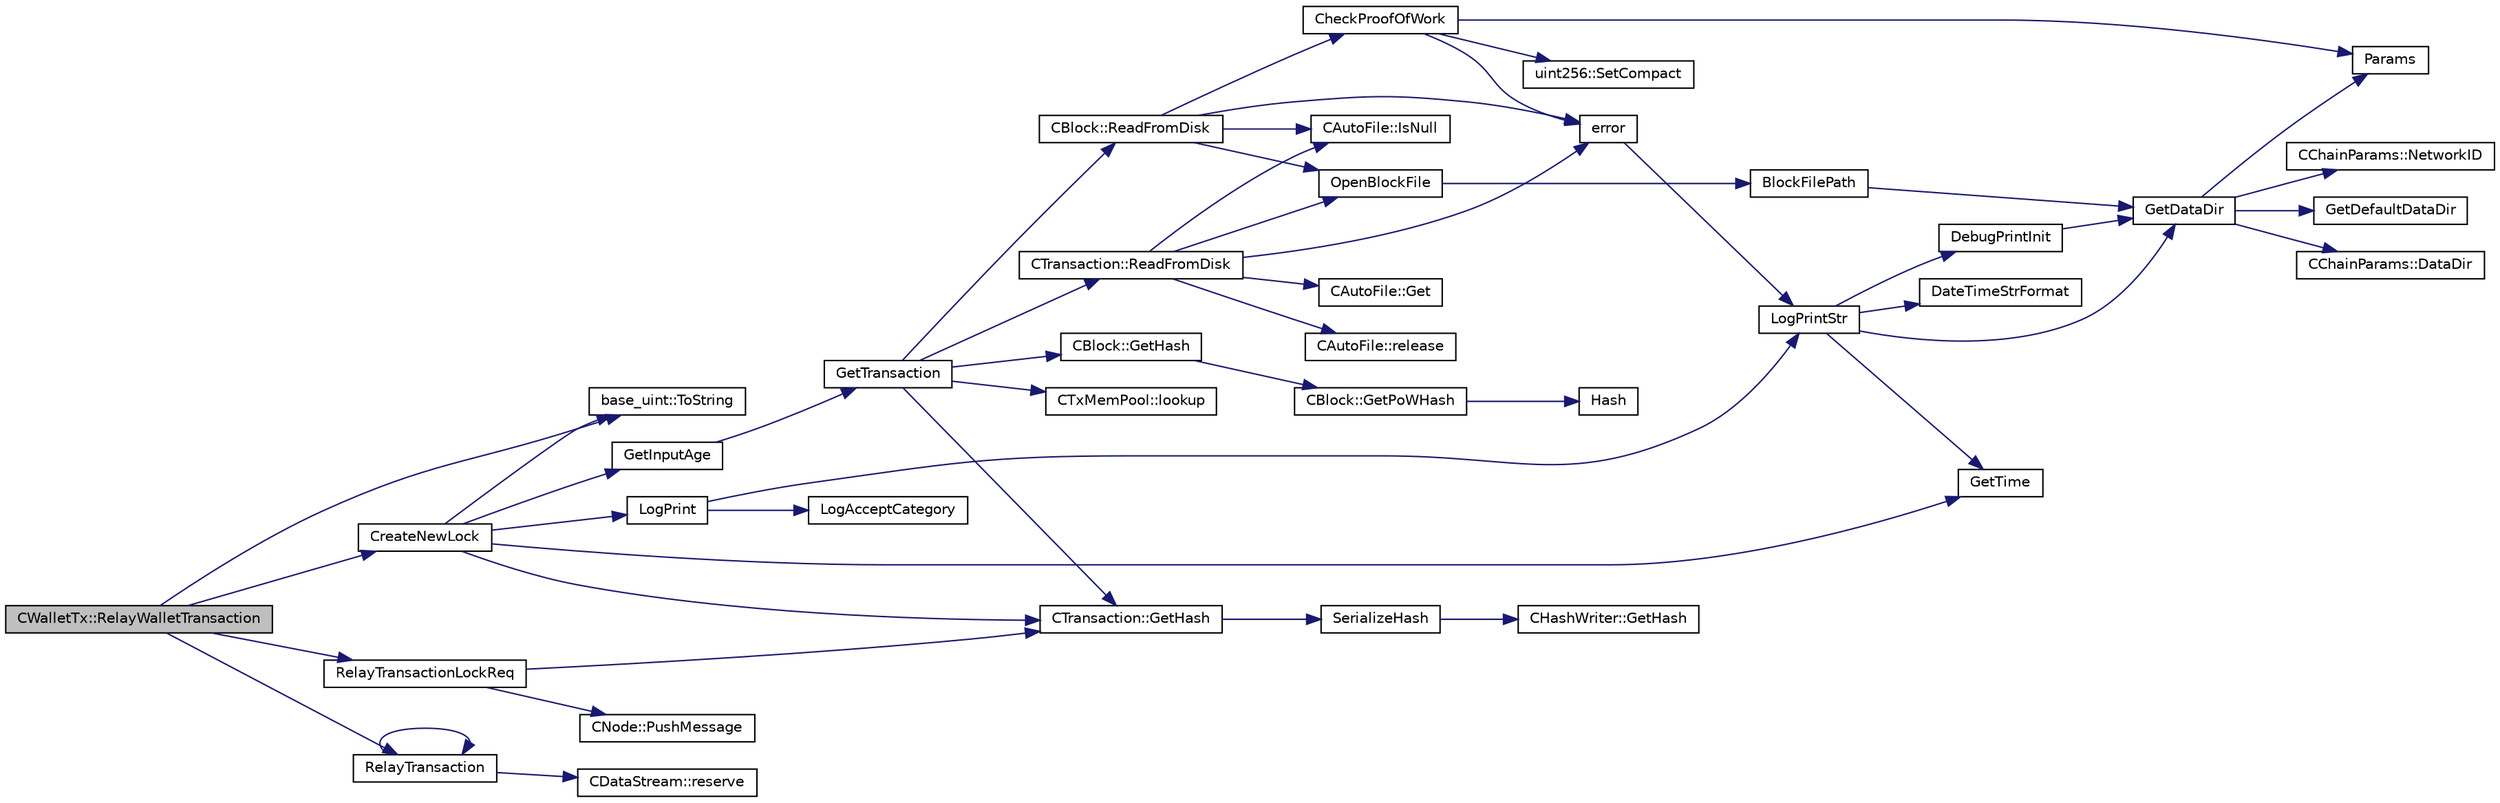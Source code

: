 digraph "CWalletTx::RelayWalletTransaction"
{
  edge [fontname="Helvetica",fontsize="10",labelfontname="Helvetica",labelfontsize="10"];
  node [fontname="Helvetica",fontsize="10",shape=record];
  rankdir="LR";
  Node778 [label="CWalletTx::RelayWalletTransaction",height=0.2,width=0.4,color="black", fillcolor="grey75", style="filled", fontcolor="black"];
  Node778 -> Node779 [color="midnightblue",fontsize="10",style="solid",fontname="Helvetica"];
  Node779 [label="base_uint::ToString",height=0.2,width=0.4,color="black", fillcolor="white", style="filled",URL="$da/df7/classbase__uint.html#acccba4d9d51a0c36261718ca0cbb293b"];
  Node778 -> Node780 [color="midnightblue",fontsize="10",style="solid",fontname="Helvetica"];
  Node780 [label="CreateNewLock",height=0.2,width=0.4,color="black", fillcolor="white", style="filled",URL="$db/d72/instantx_8cpp.html#a3774b6dae3dfa0a6c85e3604e742150c"];
  Node780 -> Node781 [color="midnightblue",fontsize="10",style="solid",fontname="Helvetica"];
  Node781 [label="GetInputAge",height=0.2,width=0.4,color="black", fillcolor="white", style="filled",URL="$df/d0a/main_8cpp.html#ae137d76bbcaf8d65fab905889b504e26"];
  Node781 -> Node782 [color="midnightblue",fontsize="10",style="solid",fontname="Helvetica"];
  Node782 [label="GetTransaction",height=0.2,width=0.4,color="black", fillcolor="white", style="filled",URL="$df/d0a/main_8cpp.html#a7d2a4633e4e0e8e4cb9c881d45a496b5"];
  Node782 -> Node783 [color="midnightblue",fontsize="10",style="solid",fontname="Helvetica"];
  Node783 [label="CTxMemPool::lookup",height=0.2,width=0.4,color="black", fillcolor="white", style="filled",URL="$db/d98/class_c_tx_mem_pool.html#ad6d9966cdeb4b6586f7186e709b4e77e"];
  Node782 -> Node784 [color="midnightblue",fontsize="10",style="solid",fontname="Helvetica"];
  Node784 [label="CTransaction::ReadFromDisk",height=0.2,width=0.4,color="black", fillcolor="white", style="filled",URL="$df/d43/class_c_transaction.html#ad9d526afecbd816c385343f60c5352fd"];
  Node784 -> Node785 [color="midnightblue",fontsize="10",style="solid",fontname="Helvetica"];
  Node785 [label="OpenBlockFile",height=0.2,width=0.4,color="black", fillcolor="white", style="filled",URL="$d4/dbf/main_8h.html#acaa494f20aefb99c5f5f9022a97d0040"];
  Node785 -> Node786 [color="midnightblue",fontsize="10",style="solid",fontname="Helvetica"];
  Node786 [label="BlockFilePath",height=0.2,width=0.4,color="black", fillcolor="white", style="filled",URL="$df/d0a/main_8cpp.html#ac8bea30995cabddbc181f7c3b81340f0"];
  Node786 -> Node787 [color="midnightblue",fontsize="10",style="solid",fontname="Helvetica"];
  Node787 [label="GetDataDir",height=0.2,width=0.4,color="black", fillcolor="white", style="filled",URL="$df/d2d/util_8cpp.html#ab83866a054745d4b30a3948a1b44beba"];
  Node787 -> Node788 [color="midnightblue",fontsize="10",style="solid",fontname="Helvetica"];
  Node788 [label="Params",height=0.2,width=0.4,color="black", fillcolor="white", style="filled",URL="$df/dbf/chainparams_8cpp.html#ace5c5b706d71a324a417dd2db394fd4a",tooltip="Return the currently selected parameters. "];
  Node787 -> Node789 [color="midnightblue",fontsize="10",style="solid",fontname="Helvetica"];
  Node789 [label="CChainParams::NetworkID",height=0.2,width=0.4,color="black", fillcolor="white", style="filled",URL="$d1/d4f/class_c_chain_params.html#a90dc493ec0c0325c98c3ac06eb99862b"];
  Node787 -> Node790 [color="midnightblue",fontsize="10",style="solid",fontname="Helvetica"];
  Node790 [label="GetDefaultDataDir",height=0.2,width=0.4,color="black", fillcolor="white", style="filled",URL="$df/d2d/util_8cpp.html#ab272995de020a3bcbf743be630e485c6"];
  Node787 -> Node791 [color="midnightblue",fontsize="10",style="solid",fontname="Helvetica"];
  Node791 [label="CChainParams::DataDir",height=0.2,width=0.4,color="black", fillcolor="white", style="filled",URL="$d1/d4f/class_c_chain_params.html#a959488b5d8e6fe62857940b831d73a78"];
  Node784 -> Node792 [color="midnightblue",fontsize="10",style="solid",fontname="Helvetica"];
  Node792 [label="CAutoFile::IsNull",height=0.2,width=0.4,color="black", fillcolor="white", style="filled",URL="$df/dc9/class_c_auto_file.html#a7fd47268b6d85a89acafdb73559f8e78",tooltip="Return true if the wrapped FILE* is NULL, false otherwise. "];
  Node784 -> Node793 [color="midnightblue",fontsize="10",style="solid",fontname="Helvetica"];
  Node793 [label="error",height=0.2,width=0.4,color="black", fillcolor="white", style="filled",URL="$d8/d3c/util_8h.html#af8985880cf4ef26df0a5aa2ffcb76662"];
  Node793 -> Node794 [color="midnightblue",fontsize="10",style="solid",fontname="Helvetica"];
  Node794 [label="LogPrintStr",height=0.2,width=0.4,color="black", fillcolor="white", style="filled",URL="$d8/d3c/util_8h.html#afd4c3002b2797c0560adddb6af3ca1da"];
  Node794 -> Node795 [color="midnightblue",fontsize="10",style="solid",fontname="Helvetica"];
  Node795 [label="DebugPrintInit",height=0.2,width=0.4,color="black", fillcolor="white", style="filled",URL="$df/d2d/util_8cpp.html#a751ff5f21d880737811136b5e0bcea12"];
  Node795 -> Node787 [color="midnightblue",fontsize="10",style="solid",fontname="Helvetica"];
  Node794 -> Node787 [color="midnightblue",fontsize="10",style="solid",fontname="Helvetica"];
  Node794 -> Node796 [color="midnightblue",fontsize="10",style="solid",fontname="Helvetica"];
  Node796 [label="DateTimeStrFormat",height=0.2,width=0.4,color="black", fillcolor="white", style="filled",URL="$df/d2d/util_8cpp.html#a749bc6776c8ec72d7c5e4dea56aee415"];
  Node794 -> Node797 [color="midnightblue",fontsize="10",style="solid",fontname="Helvetica"];
  Node797 [label="GetTime",height=0.2,width=0.4,color="black", fillcolor="white", style="filled",URL="$df/d2d/util_8cpp.html#a46fac5fba8ba905b5f9acb364f5d8c6f"];
  Node784 -> Node798 [color="midnightblue",fontsize="10",style="solid",fontname="Helvetica"];
  Node798 [label="CAutoFile::Get",height=0.2,width=0.4,color="black", fillcolor="white", style="filled",URL="$df/dc9/class_c_auto_file.html#a2c1ad2d25562fea82a54bdef2793a0dd",tooltip="Get wrapped FILE* without transfer of ownership. "];
  Node784 -> Node799 [color="midnightblue",fontsize="10",style="solid",fontname="Helvetica"];
  Node799 [label="CAutoFile::release",height=0.2,width=0.4,color="black", fillcolor="white", style="filled",URL="$df/dc9/class_c_auto_file.html#a25b51d94dc85c4140da0b15494ac9f8a",tooltip="Get wrapped FILE* with transfer of ownership. "];
  Node782 -> Node800 [color="midnightblue",fontsize="10",style="solid",fontname="Helvetica"];
  Node800 [label="CBlock::ReadFromDisk",height=0.2,width=0.4,color="black", fillcolor="white", style="filled",URL="$d3/d51/class_c_block.html#a77a1b1e9902e1e557d762f5a5f325cd8"];
  Node800 -> Node785 [color="midnightblue",fontsize="10",style="solid",fontname="Helvetica"];
  Node800 -> Node792 [color="midnightblue",fontsize="10",style="solid",fontname="Helvetica"];
  Node800 -> Node793 [color="midnightblue",fontsize="10",style="solid",fontname="Helvetica"];
  Node800 -> Node801 [color="midnightblue",fontsize="10",style="solid",fontname="Helvetica"];
  Node801 [label="CheckProofOfWork",height=0.2,width=0.4,color="black", fillcolor="white", style="filled",URL="$d1/d08/proofs_8cpp.html#a20a76dbc6ac5b8a6e0aaef85522b1069",tooltip="Check whether a block hash satisfies the proof-of-work requirement specified by nBits. "];
  Node801 -> Node802 [color="midnightblue",fontsize="10",style="solid",fontname="Helvetica"];
  Node802 [label="uint256::SetCompact",height=0.2,width=0.4,color="black", fillcolor="white", style="filled",URL="$d2/d86/classuint256.html#a54bc91c8535c43f881bba1fdb11ca7fa",tooltip="The \"compact\" format is a representation of a whole number N using an unsigned 32bit number similar t..."];
  Node801 -> Node788 [color="midnightblue",fontsize="10",style="solid",fontname="Helvetica"];
  Node801 -> Node793 [color="midnightblue",fontsize="10",style="solid",fontname="Helvetica"];
  Node782 -> Node803 [color="midnightblue",fontsize="10",style="solid",fontname="Helvetica"];
  Node803 [label="CBlock::GetHash",height=0.2,width=0.4,color="black", fillcolor="white", style="filled",URL="$d3/d51/class_c_block.html#a681acf1fa72ec2ed6c83ea5afc14e0f3"];
  Node803 -> Node804 [color="midnightblue",fontsize="10",style="solid",fontname="Helvetica"];
  Node804 [label="CBlock::GetPoWHash",height=0.2,width=0.4,color="black", fillcolor="white", style="filled",URL="$d3/d51/class_c_block.html#af203beb528a62ec30b0453cf5d860044"];
  Node804 -> Node805 [color="midnightblue",fontsize="10",style="solid",fontname="Helvetica"];
  Node805 [label="Hash",height=0.2,width=0.4,color="black", fillcolor="white", style="filled",URL="$db/dfb/hash_8h.html#ab3f6c437460137530d86e09c2c102e99"];
  Node782 -> Node806 [color="midnightblue",fontsize="10",style="solid",fontname="Helvetica"];
  Node806 [label="CTransaction::GetHash",height=0.2,width=0.4,color="black", fillcolor="white", style="filled",URL="$df/d43/class_c_transaction.html#a0b46d80e82ca324e82c2ce3fc1492bfa"];
  Node806 -> Node807 [color="midnightblue",fontsize="10",style="solid",fontname="Helvetica"];
  Node807 [label="SerializeHash",height=0.2,width=0.4,color="black", fillcolor="white", style="filled",URL="$db/dfb/hash_8h.html#a6de694e43f17c62025c6883965b65e63"];
  Node807 -> Node808 [color="midnightblue",fontsize="10",style="solid",fontname="Helvetica"];
  Node808 [label="CHashWriter::GetHash",height=0.2,width=0.4,color="black", fillcolor="white", style="filled",URL="$d2/def/class_c_hash_writer.html#ae94a937211502eabf19477630090093a"];
  Node780 -> Node806 [color="midnightblue",fontsize="10",style="solid",fontname="Helvetica"];
  Node780 -> Node779 [color="midnightblue",fontsize="10",style="solid",fontname="Helvetica"];
  Node780 -> Node797 [color="midnightblue",fontsize="10",style="solid",fontname="Helvetica"];
  Node780 -> Node809 [color="midnightblue",fontsize="10",style="solid",fontname="Helvetica"];
  Node809 [label="LogPrint",height=0.2,width=0.4,color="black", fillcolor="white", style="filled",URL="$d8/d3c/util_8h.html#aab1f837a2366f424bdc996fdf6352171"];
  Node809 -> Node810 [color="midnightblue",fontsize="10",style="solid",fontname="Helvetica"];
  Node810 [label="LogAcceptCategory",height=0.2,width=0.4,color="black", fillcolor="white", style="filled",URL="$d8/d3c/util_8h.html#a343d2a13efe00125f78d25dafb0a8d98"];
  Node809 -> Node794 [color="midnightblue",fontsize="10",style="solid",fontname="Helvetica"];
  Node778 -> Node811 [color="midnightblue",fontsize="10",style="solid",fontname="Helvetica"];
  Node811 [label="RelayTransactionLockReq",height=0.2,width=0.4,color="black", fillcolor="white", style="filled",URL="$dd/d84/net_8cpp.html#adb65a9b8fedbc980f2bb4ab5da6d3392"];
  Node811 -> Node806 [color="midnightblue",fontsize="10",style="solid",fontname="Helvetica"];
  Node811 -> Node812 [color="midnightblue",fontsize="10",style="solid",fontname="Helvetica"];
  Node812 [label="CNode::PushMessage",height=0.2,width=0.4,color="black", fillcolor="white", style="filled",URL="$d1/d64/class_c_node.html#a204fda3d33404cb37698c085b1583ab2"];
  Node778 -> Node813 [color="midnightblue",fontsize="10",style="solid",fontname="Helvetica"];
  Node813 [label="RelayTransaction",height=0.2,width=0.4,color="black", fillcolor="white", style="filled",URL="$dd/d84/net_8cpp.html#abe329205a15b55df86608f5f1964bdb1"];
  Node813 -> Node814 [color="midnightblue",fontsize="10",style="solid",fontname="Helvetica"];
  Node814 [label="CDataStream::reserve",height=0.2,width=0.4,color="black", fillcolor="white", style="filled",URL="$d5/d41/class_c_data_stream.html#a5542e71bd7af2ab7cd7be0f381d39cb5"];
  Node813 -> Node813 [color="midnightblue",fontsize="10",style="solid",fontname="Helvetica"];
}
